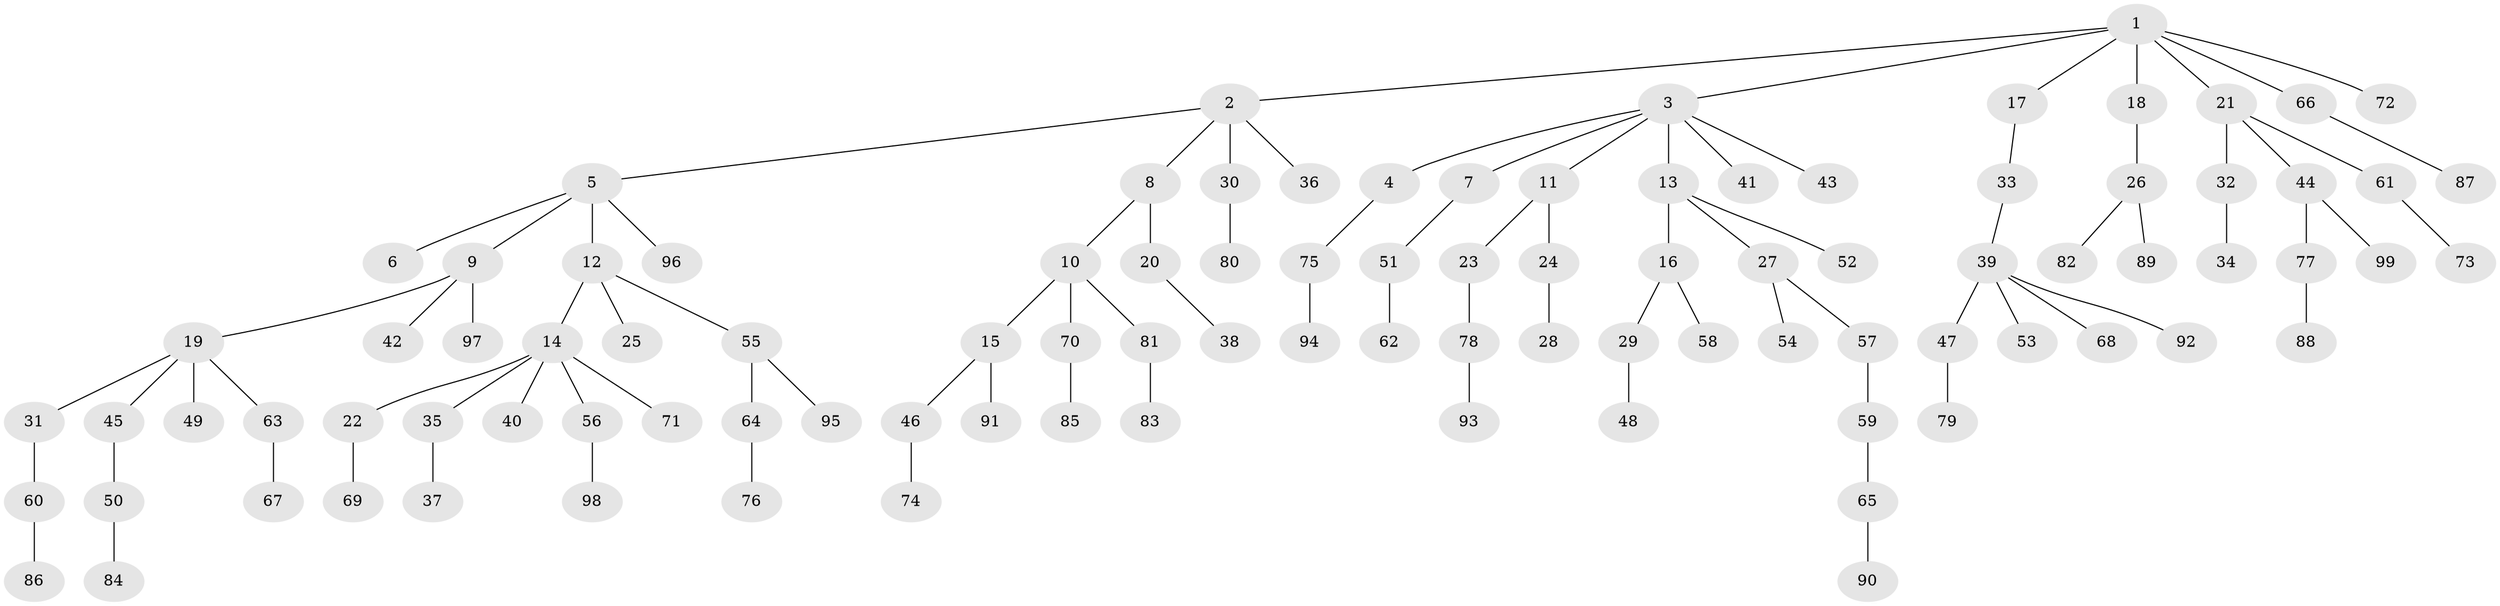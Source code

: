 // Generated by graph-tools (version 1.1) at 2025/02/03/09/25 03:02:18]
// undirected, 99 vertices, 98 edges
graph export_dot {
graph [start="1"]
  node [color=gray90,style=filled];
  1;
  2;
  3;
  4;
  5;
  6;
  7;
  8;
  9;
  10;
  11;
  12;
  13;
  14;
  15;
  16;
  17;
  18;
  19;
  20;
  21;
  22;
  23;
  24;
  25;
  26;
  27;
  28;
  29;
  30;
  31;
  32;
  33;
  34;
  35;
  36;
  37;
  38;
  39;
  40;
  41;
  42;
  43;
  44;
  45;
  46;
  47;
  48;
  49;
  50;
  51;
  52;
  53;
  54;
  55;
  56;
  57;
  58;
  59;
  60;
  61;
  62;
  63;
  64;
  65;
  66;
  67;
  68;
  69;
  70;
  71;
  72;
  73;
  74;
  75;
  76;
  77;
  78;
  79;
  80;
  81;
  82;
  83;
  84;
  85;
  86;
  87;
  88;
  89;
  90;
  91;
  92;
  93;
  94;
  95;
  96;
  97;
  98;
  99;
  1 -- 2;
  1 -- 3;
  1 -- 17;
  1 -- 18;
  1 -- 21;
  1 -- 66;
  1 -- 72;
  2 -- 5;
  2 -- 8;
  2 -- 30;
  2 -- 36;
  3 -- 4;
  3 -- 7;
  3 -- 11;
  3 -- 13;
  3 -- 41;
  3 -- 43;
  4 -- 75;
  5 -- 6;
  5 -- 9;
  5 -- 12;
  5 -- 96;
  7 -- 51;
  8 -- 10;
  8 -- 20;
  9 -- 19;
  9 -- 42;
  9 -- 97;
  10 -- 15;
  10 -- 70;
  10 -- 81;
  11 -- 23;
  11 -- 24;
  12 -- 14;
  12 -- 25;
  12 -- 55;
  13 -- 16;
  13 -- 27;
  13 -- 52;
  14 -- 22;
  14 -- 35;
  14 -- 40;
  14 -- 56;
  14 -- 71;
  15 -- 46;
  15 -- 91;
  16 -- 29;
  16 -- 58;
  17 -- 33;
  18 -- 26;
  19 -- 31;
  19 -- 45;
  19 -- 49;
  19 -- 63;
  20 -- 38;
  21 -- 32;
  21 -- 44;
  21 -- 61;
  22 -- 69;
  23 -- 78;
  24 -- 28;
  26 -- 82;
  26 -- 89;
  27 -- 54;
  27 -- 57;
  29 -- 48;
  30 -- 80;
  31 -- 60;
  32 -- 34;
  33 -- 39;
  35 -- 37;
  39 -- 47;
  39 -- 53;
  39 -- 68;
  39 -- 92;
  44 -- 77;
  44 -- 99;
  45 -- 50;
  46 -- 74;
  47 -- 79;
  50 -- 84;
  51 -- 62;
  55 -- 64;
  55 -- 95;
  56 -- 98;
  57 -- 59;
  59 -- 65;
  60 -- 86;
  61 -- 73;
  63 -- 67;
  64 -- 76;
  65 -- 90;
  66 -- 87;
  70 -- 85;
  75 -- 94;
  77 -- 88;
  78 -- 93;
  81 -- 83;
}
